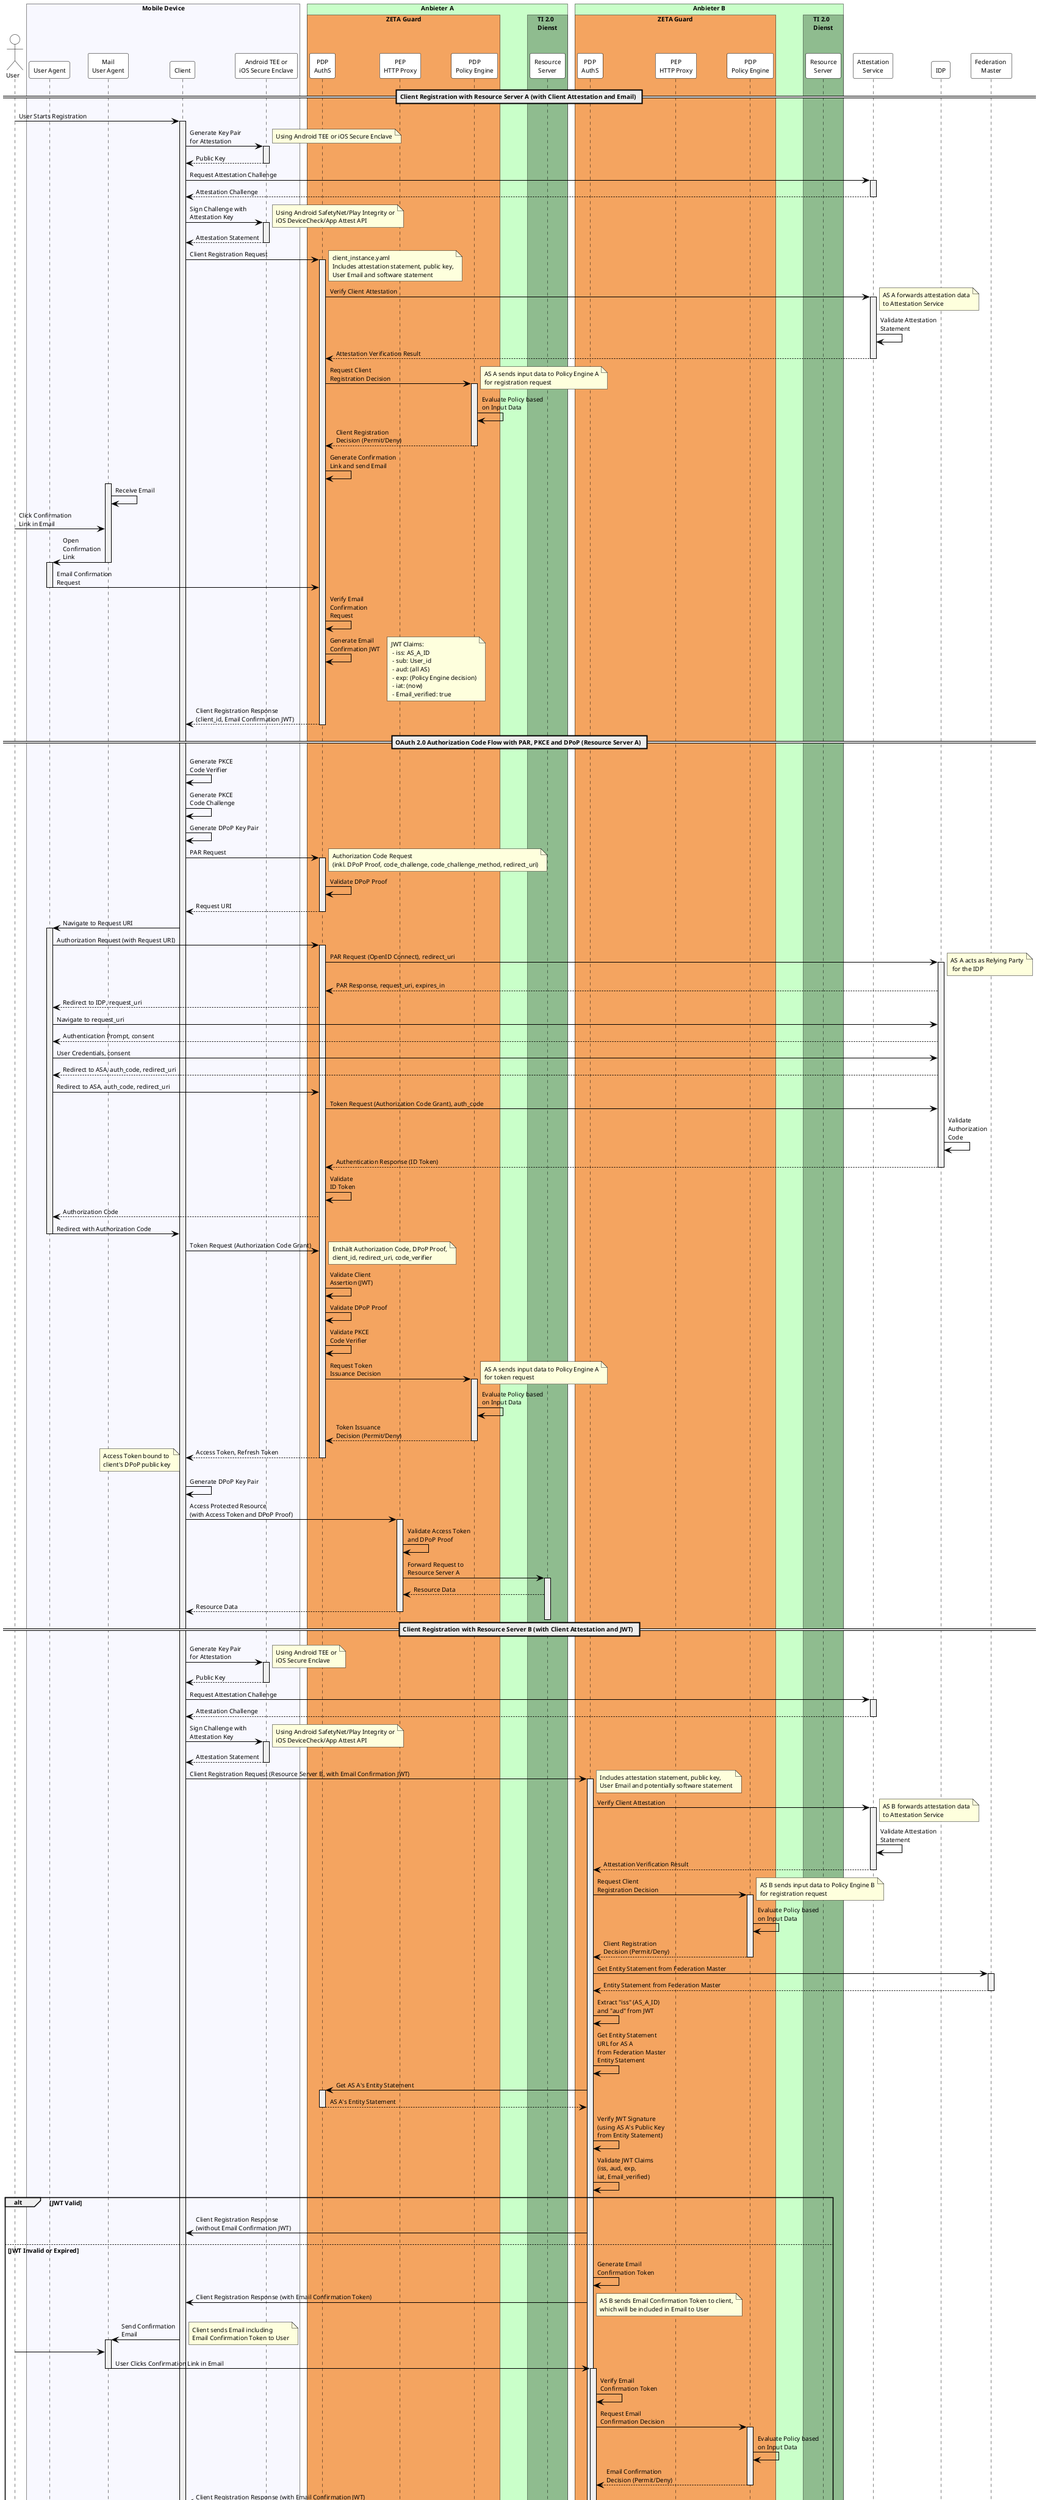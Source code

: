 @startuml "native_client_attestation_oidc_and_oauth"

skinparam defaultFontSize 10
skinparam DefaultMonospacedFontName Courier
skinparam lengthAdjust none

skinparam sequence {
  ParticipantBorderColor black
  ParticipantBackgroundColor white
  ActorBorderColor black
  ActorBackgroundColor white
  ArrowColor black
  LifeLineBorderColor black
  LifeLineBackgroundColor #F0F0F0
  NoteBorderColor black
  NoteBackgroundColor #FEFECE
}

!pragma teoz true

Actor User
box "Mobile Device" #GhostWhite
    participant UserAgent as "User Agent"
    participant MUA as "Mail\nUser Agent"
    participant Client as "Client"
    participant SecureEnclave as "Android TEE or\niOS Secure Enclave"
end box

box "Anbieter A" #TECHNOLOGY
    box "ZETA Guard" #SandyBrown
        participant ASA as "PDP\nAuthS"
        participant PEP_A as "PEP\nHTTP Proxy"
        participant PEA as "PDP\nPolicy Engine"
    end box
    box "TI 2.0\nDienst" #DarkSeaGreen
        participant RSA as "Resource\nServer"
    end box
end box

box "Anbieter B" #TECHNOLOGY
    box "ZETA Guard" #SandyBrown
        participant ASB as "PDP\nAuthS"
        participant PEP_B as "PEP\nHTTP Proxy"
        participant PEB as "PDP\nPolicy Engine"
    end box
    box "TI 2.0\nDienst" #DarkSeaGreen
        participant RSB as "Resource\nServer"
    end box
end box
participant "Attestation\nService" as AttService
participant "IDP" as IDP
participant "Federation \nMaster" as FedMaster

== Client Registration with Resource Server A (with Client Attestation and Email) ==

User -> Client: User Starts Registration
activate Client
Client -> SecureEnclave: Generate Key Pair\nfor Attestation
activate SecureEnclave
note right: Using Android TEE or iOS Secure Enclave
SecureEnclave --> Client: Public Key
deactivate SecureEnclave
Client -> AttService: Request Attestation Challenge
activate AttService
AttService --> Client: Attestation Challenge
deactivate AttService
Client -> SecureEnclave: Sign Challenge with\nAttestation Key
activate SecureEnclave
note right: Using Android SafetyNet/Play Integrity or\niOS DeviceCheck/App Attest API
SecureEnclave --> Client: Attestation Statement
deactivate SecureEnclave
Client -> ASA: Client Registration Request
note right: client_instance.yaml\nIncludes attestation statement, public key,\nUser Email and software statement
activate ASA
ASA -> AttService: Verify Client Attestation
activate AttService
note right: AS A forwards attestation data\nto Attestation Service
AttService -> AttService: Validate Attestation\nStatement
AttService --> ASA: Attestation Verification Result
deactivate AttService
ASA -> PEA: Request Client\nRegistration Decision
activate PEA
note right: AS A sends input data to Policy Engine A\nfor registration request
PEA -> PEA: Evaluate Policy based\non Input Data
PEA --> ASA: Client Registration\nDecision (Permit/Deny)
deactivate PEA
ASA -> ASA: Generate Confirmation\nLink and send Email
activate MUA
MUA -> MUA: Receive Email
User -> MUA: Click Confirmation\nLink in Email 
MUA -> UserAgent: Open\nConfirmation\nLink
activate UserAgent
deactivate MUA
UserAgent -> ASA: Email Confirmation\nRequest
deactivate UserAgent
ASA -> ASA: Verify Email\nConfirmation\nRequest
ASA -> ASA: Generate Email\nConfirmation JWT
note right: JWT Claims:\n - iss: AS_A_ID\n - sub: User_id\n - aud: (all AS)\n - exp: (Policy Engine decision)\n - iat: (now)\n - Email_verified: true
ASA --> Client: Client Registration Response\n(client_id, Email Confirmation JWT)
deactivate ASA

== OAuth 2.0 Authorization Code Flow with PAR, PKCE and DPoP (Resource Server A) ==
Client -> Client: Generate PKCE\nCode Verifier
Client -> Client: Generate PKCE\nCode Challenge
Client -> Client: Generate DPoP Key Pair
Client -> ASA: PAR Request
activate ASA
note right: Authorization Code Request\n(inkl. DPoP Proof, code_challenge, code_challenge_method, redirect_uri)
ASA -> ASA: Validate DPoP Proof
ASA --> Client: Request URI
deactivate ASA

Client -> UserAgent: Navigate to Request URI
activate UserAgent
UserAgent -> ASA: Authorization Request (with Request URI)
activate ASA
    ASA -> IDP: PAR Request (OpenID Connect), redirect_uri
activate IDP
note right: AS A acts as Relying Party\n for the IDP
    IDP --> ASA: PAR Response, request_uri, expires_in
    ASA --> UserAgent: Redirect to IDP, request_uri
    UserAgent -> IDP: Navigate to request_uri
    IDP --> UserAgent: Authentication Prompt, consent
    UserAgent -> IDP: User Credentials, consent
    IDP --> UserAgent: Redirect to ASA, auth_code, redirect_uri
    UserAgent -> ASA: Redirect to ASA, auth_code, redirect_uri
    ASA -> IDP: Token Request (Authorization Code Grant), auth_code
    IDP -> IDP: Validate\nAuthorization\nCode
IDP --> ASA: Authentication Response (ID Token)
deactivate IDP
    ASA -> ASA: Validate\nID Token
    ASA --> UserAgent: Authorization Code
    UserAgent -> Client: Redirect with Authorization Code
deactivate UserAgent

Client -> ASA: Token Request (Authorization Code Grant)
note right: Enthält Authorization Code, DPoP Proof,\nclient_id, redirect_uri, code_verifier
ASA -> ASA: Validate Client\nAssertion (JWT)
ASA -> ASA: Validate DPoP Proof
ASA -> ASA: Validate PKCE\nCode Verifier
ASA -> PEA: Request Token\nIssuance Decision
activate PEA
note right: AS A sends input data to Policy Engine A\nfor token request
PEA -> PEA: Evaluate Policy based\non Input Data
PEA --> ASA: Token Issuance\nDecision (Permit/Deny)
deactivate PEA
    ASA --> Client: Access Token, Refresh Token
note left: Access Token bound to\nclient's DPoP public key
deactivate ASA

Client -> Client: Generate DPoP Key Pair
Client -> PEP_A: Access Protected Resource\n(with Access Token and DPoP Proof)
activate PEP_A
PEP_A -> PEP_A: Validate Access Token\nand DPoP Proof
PEP_A -> RSA: Forward Request to\nResource Server A
activate RSA
RSA --> PEP_A: Resource Data
PEP_A --> Client: Resource Data
deactivate PEP_A
deactivate RSA

== Client Registration with Resource Server B (with Client Attestation and JWT) ==
Client -> SecureEnclave: Generate Key Pair\nfor Attestation
activate SecureEnclave
note right: Using Android TEE or\niOS Secure Enclave
SecureEnclave --> Client: Public Key
deactivate SecureEnclave
Client -> AttService: Request Attestation Challenge
activate AttService
AttService --> Client: Attestation Challenge
deactivate AttService
Client -> SecureEnclave: Sign Challenge with\nAttestation Key
activate SecureEnclave
note right: Using Android SafetyNet/Play Integrity or\niOS DeviceCheck/App Attest API
SecureEnclave --> Client: Attestation Statement
deactivate SecureEnclave
Client -> ASB: Client Registration Request (Resource Server B, with Email Confirmation JWT)
activate ASB
note right: Includes attestation statement, public key,\nUser Email and potentially software statement
ASB -> AttService: Verify Client Attestation
activate AttService
note right: AS B forwards attestation data\nto Attestation Service
AttService -> AttService: Validate Attestation\nStatement
AttService --> ASB: Attestation Verification Result
deactivate AttService
ASB -> PEB: Request Client\nRegistration Decision
activate PEB
note right: AS B sends input data to Policy Engine B\nfor registration request
PEB -> PEB: Evaluate Policy based\non Input Data
PEB --> ASB: Client Registration\nDecision (Permit/Deny)
deactivate PEB
ASB -> FedMaster: Get Entity Statement from Federation Master
activate FedMaster
FedMaster --> ASB: Entity Statement from Federation Master
deactivate FedMaster
ASB -> ASB: Extract "iss" (AS_A_ID)\nand "aud" from JWT
ASB -> ASB: Get Entity Statement\nURL for AS A\nfrom Federation Master\nEntity Statement
ASB -> ASA: Get AS A's Entity Statement
activate ASA
ASA --> ASB: AS A's Entity Statement
deactivate ASA
ASB -> ASB: Verify JWT Signature\n(using AS A's Public Key\nfrom Entity Statement)
ASB -> ASB: Validate JWT Claims\n(iss, aud, exp,\niat, Email_verified)
alt JWT Valid
    ASB -> Client: Client Registration Response\n(without Email Confirmation JWT)
else JWT Invalid or Expired
    ASB -> ASB: Generate Email\nConfirmation Token
    ASB -> Client: Client Registration Response (with Email Confirmation Token)
    note right: AS B sends Email Confirmation Token to client,\nwhich will be included in Email to User
    Client -> MUA: Send Confirmation\nEmail
    activate MUA
    note right: Client sends Email including\nEmail Confirmation Token to User
    User -> MUA:
    MUA -> ASB: User Clicks Confirmation Link in Email
    deactivate MUA
    activate ASB
    ASB -> ASB: Verify Email\nConfirmation Token
    ASB -> PEB: Request Email\nConfirmation Decision
    activate PEB
    PEB -> PEB: Evaluate Policy based\non Input Data
    PEB --> ASB: Email Confirmation\nDecision (Permit/Deny)
    deactivate PEB
    ASB -> Client: Client Registration Response (with Email Confirmation JWT)
end
deactivate ASB

== OAuth 2.0 Authorization Code Flow with PAR, PKCE and DPoP (Resource Server B) ==
Client -> Client: Generate PKCE\nCode Verifier
Client -> Client: Generate PKCE\nCode Challenge
Client -> Client: Generate DPoP Key Pair
Client -> ASB: PAR Request
activate ASB
note right: Authorization Code Request\n(inkl. DPoP Proof, code_challenge, code_challenge_method, redirect_uri)
ASB -> ASB: Validate DPoP Proof
ASB -> PEB: Request Authorization\nCode Decision
activate PEB
note right: AS B sends input data to Policy Engine B\nfor authorization code request
PEB -> PEB: Evaluate Policy based\non Input Data
PEB --> ASB: Authorization Code\nDecision (Permit/Deny)
deactivate PEB
ASB --> Client: Request URI
deactivate ASB

Client -> UserAgent: Navigate to Request URI
activate UserAgent
UserAgent -> ASB: Authorization Request (with Request URI)
activate ASB
ASB -> IDP: Authentication Request (OpenID Connect)
activate IDP
note right: AS B acts as Relying Party\n for the IDP
IDP --> UserAgent: Authentication Prompt
UserAgent -> IDP: User Credentials
IDP --> ASB: Authentication Response (ID Token)
deactivate IDP
ASB -> ASB: Validate ID Token
ASB --> UserAgent: Authorization Code
UserAgent -> Client: Redirect with Authorization Code
deactivate UserAgent

Client -> Client: Generate DPoP Key Pair
Client -> ASB: Token Request (Authorization Code Grant)
activate ASB
note right: Enthält Authorization Code, DPoP Proof,\nClient Assertion (JWT, RFC7523),\nredirect_uri, code_verifier
ASB -> ASB: Validate Client\nAssertion (JWT)
ASB -> ASB: Validate DPoP Proof
ASB -> ASB: Validate PKCE\nCode Verifier
ASB -> PEB: Request Token\nIssuance Decision
activate PEB
note right: AS B sends input data to Policy Engine B\nfor token request
PEB -> PEB: Evaluate Policy based\non Input Data
PEB --> ASB: Token Issuance\nDecision (Permit/Deny)
deactivate PEB
ASB --> Client: Access Token (JWT), Refresh Token
note left: Access Token bound to\nclient's DPoP public key
deactivate ASB

Client -> Client: Generate DPoP Key Pair
Client -> PEP_B: Access Protected Resource\n(with Access Token and DPoP Proof)
activate PEP_B
PEP_B -> PEP_B: Validate Access Token\nand DPoP Proof
PEP_B -> RSB: Forward Request to\nResource Server B
activate RSB
RSB --> PEP_B: Resource Data
PEP_B --> Client: Resource Data
deactivate PEP_B
deactivate RSB
deactivate Client

@enduml